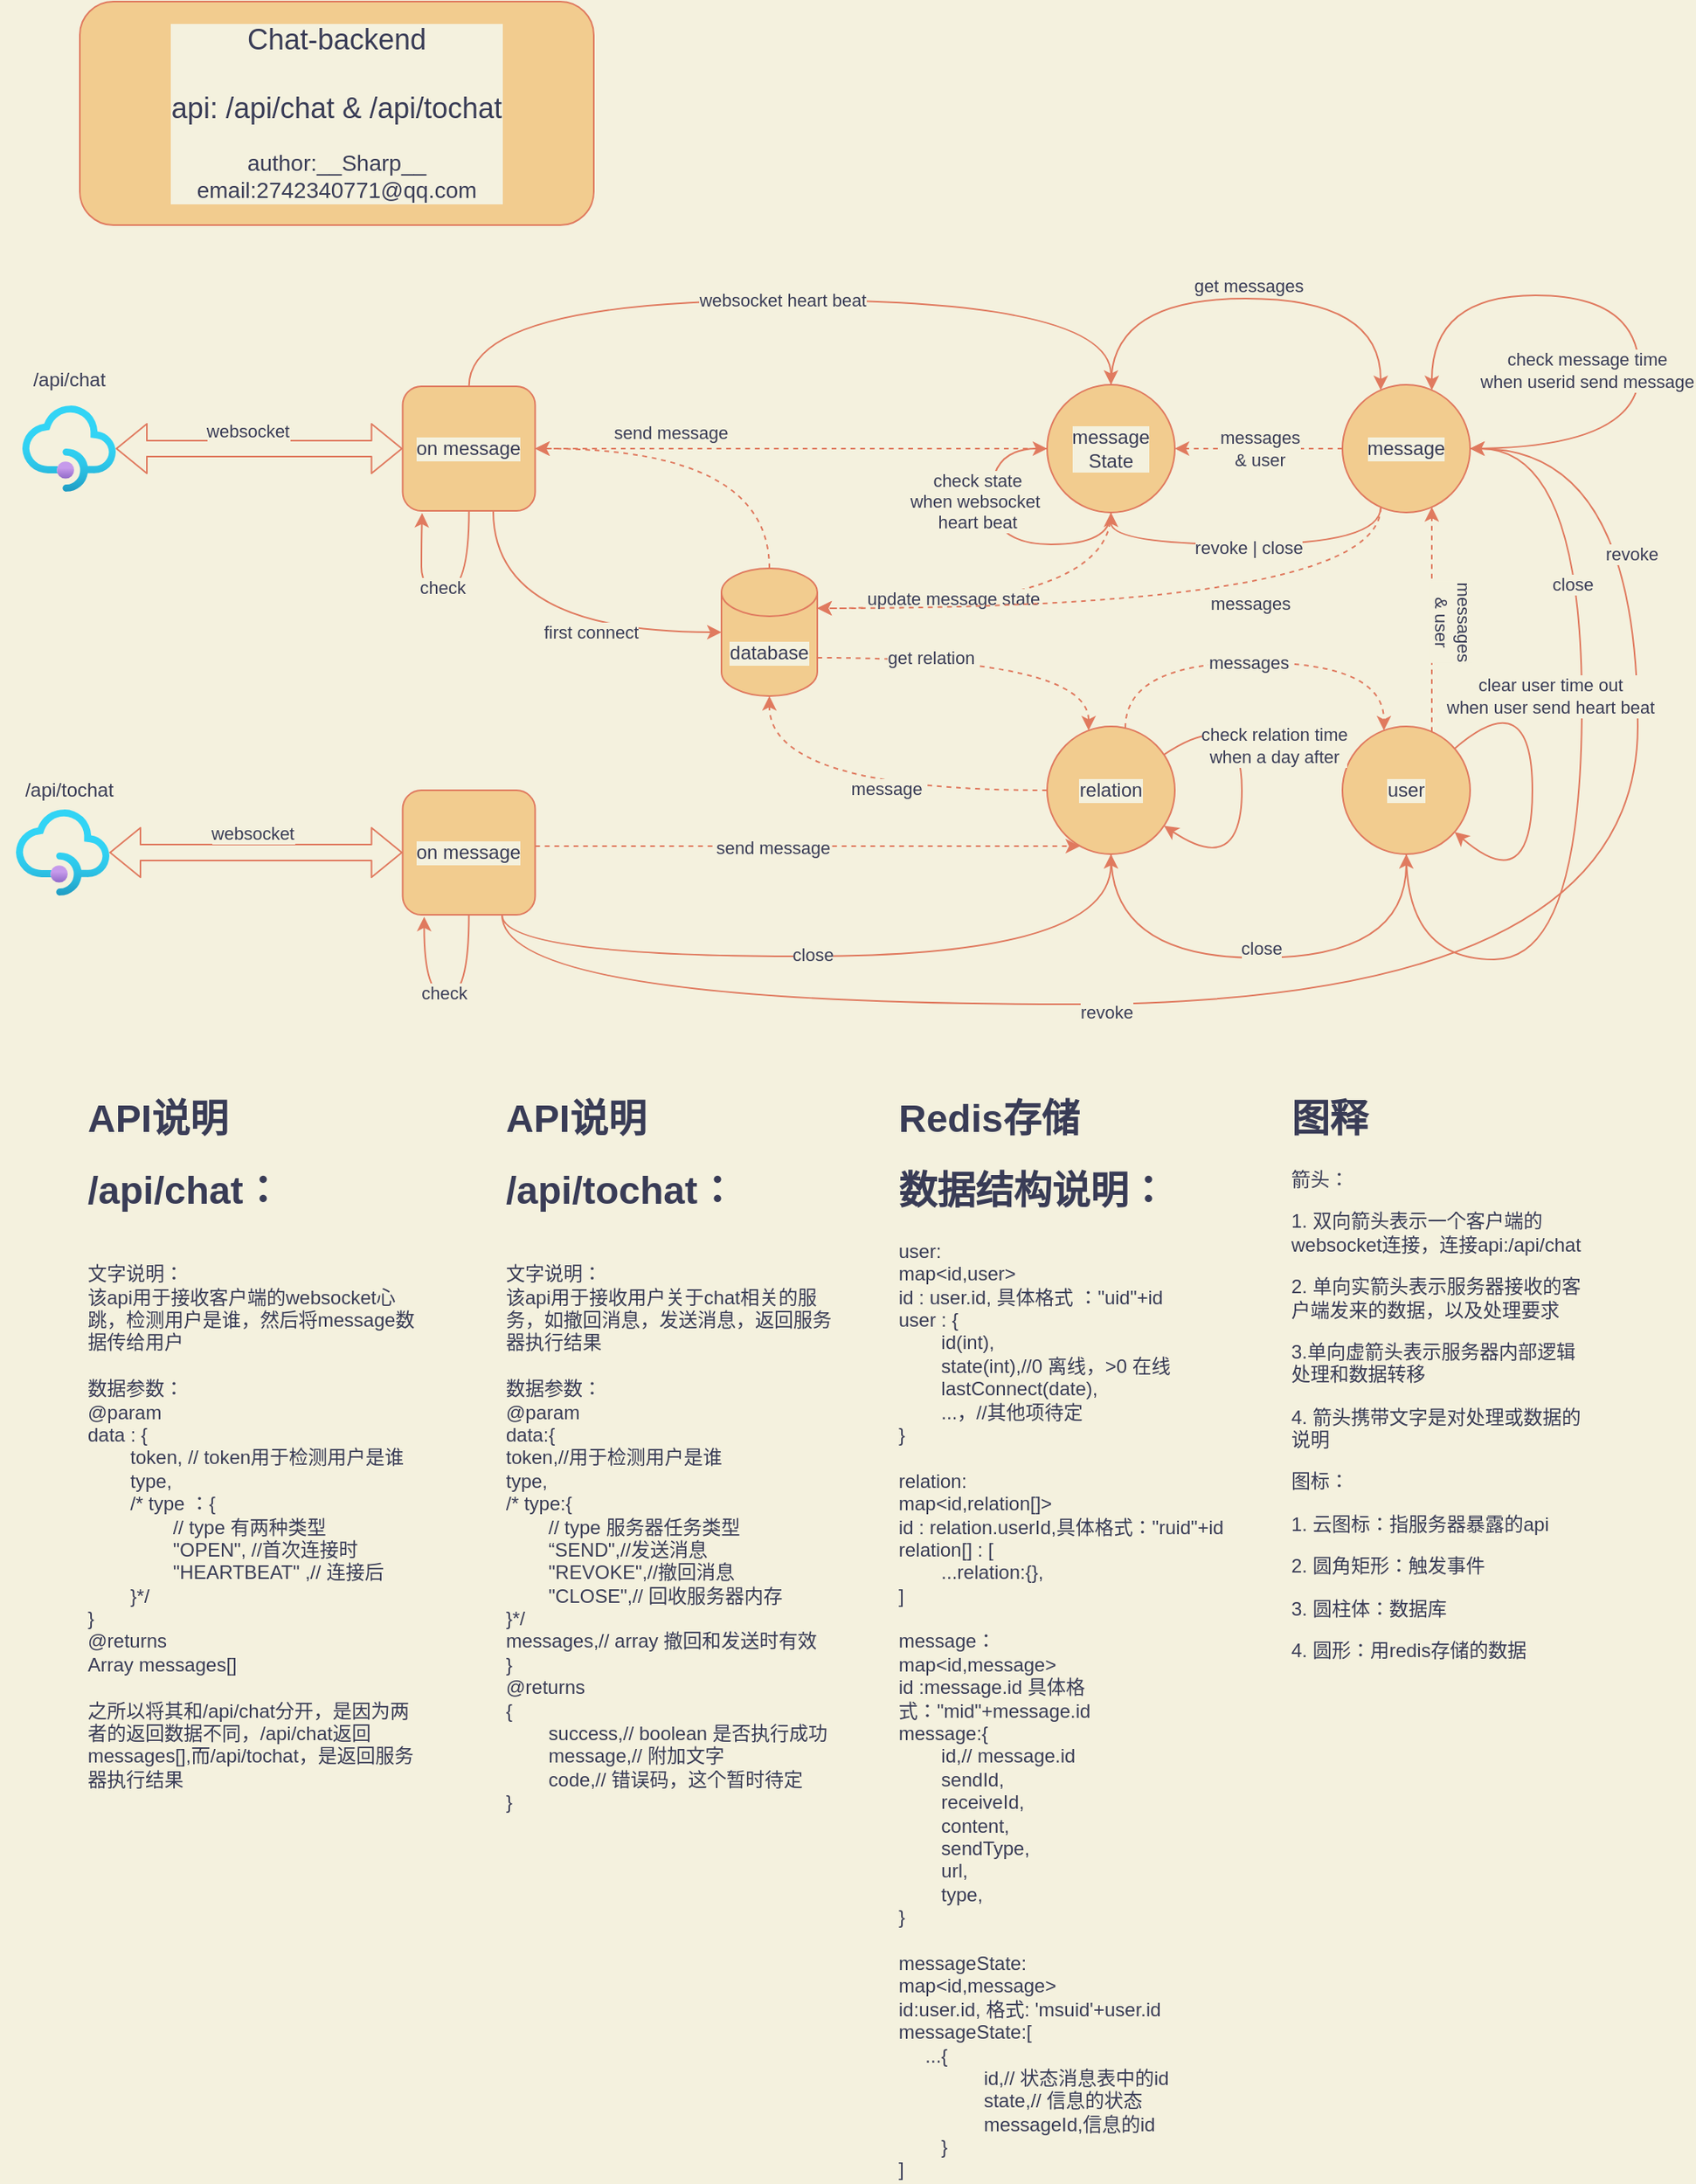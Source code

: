<mxfile>
    <diagram id="qvEY5ux_2ClT5u5ccPfD" name="第 1 页">
        <mxGraphModel dx="2914" dy="722" grid="0" gridSize="10" guides="1" tooltips="1" connect="1" arrows="1" fold="1" page="1" pageScale="1" pageWidth="1500" pageHeight="1500" background="#F4F1DE" math="0" shadow="0">
            <root>
                <mxCell id="0"/>
                <mxCell id="1" parent="0"/>
                <mxCell id="LYCqAFSnhNbKchDuzye8-162" style="edgeStyle=orthogonalEdgeStyle;orthogonalLoop=1;jettySize=auto;html=1;dashed=1;strokeColor=#E07A5F;align=center;fontColor=#393C56;labelBackgroundColor=#F4F1DE;curved=1;" parent="1" source="111" target="10" edge="1">
                    <mxGeometry relative="1" as="geometry">
                        <Array as="points">
                            <mxPoint x="-596" y="437"/>
                        </Array>
                    </mxGeometry>
                </mxCell>
                <mxCell id="LYCqAFSnhNbKchDuzye8-163" value="update message state" style="edgeLabel;html=1;align=center;verticalAlign=middle;resizable=0;points=[];fontColor=#393C56;labelBackgroundColor=#F4F1DE;rounded=1;" parent="LYCqAFSnhNbKchDuzye8-162" vertex="1" connectable="0">
                    <mxGeometry x="0.191" y="-2" relative="1" as="geometry">
                        <mxPoint x="-14" y="-4" as="offset"/>
                    </mxGeometry>
                </mxCell>
                <mxCell id="112" style="edgeStyle=orthogonalEdgeStyle;orthogonalLoop=1;jettySize=auto;html=1;dashed=1;strokeColor=#E07A5F;fontColor=#393C56;labelBackgroundColor=#F4F1DE;curved=1;" parent="1" source="3" target="111" edge="1">
                    <mxGeometry relative="1" as="geometry">
                        <Array as="points">
                            <mxPoint x="-504" y="337"/>
                            <mxPoint x="-504" y="337"/>
                        </Array>
                    </mxGeometry>
                </mxCell>
                <mxCell id="118" value="messages &lt;br&gt;&amp;amp;&amp;nbsp;user" style="edgeLabel;html=1;align=center;verticalAlign=middle;resizable=0;points=[];fontColor=#393C56;labelBackgroundColor=#F4F1DE;rounded=1;" parent="112" vertex="1" connectable="0">
                    <mxGeometry x="0.352" y="1" relative="1" as="geometry">
                        <mxPoint x="19" y="-1" as="offset"/>
                    </mxGeometry>
                </mxCell>
                <mxCell id="121" style="edgeStyle=orthogonalEdgeStyle;orthogonalLoop=1;jettySize=auto;html=1;entryX=0.5;entryY=1;entryDx=0;entryDy=0;strokeColor=#E07A5F;fontColor=#393C56;labelBackgroundColor=#F4F1DE;curved=1;" parent="1" source="3" target="111" edge="1">
                    <mxGeometry relative="1" as="geometry">
                        <Array as="points">
                            <mxPoint x="-427" y="397"/>
                            <mxPoint x="-596" y="397"/>
                        </Array>
                    </mxGeometry>
                </mxCell>
                <mxCell id="122" value="revoke | close" style="edgeLabel;html=1;align=center;verticalAlign=middle;resizable=0;points=[];fontColor=#393C56;labelBackgroundColor=#F4F1DE;rounded=1;" parent="121" vertex="1" connectable="0">
                    <mxGeometry x="0.228" y="4" relative="1" as="geometry">
                        <mxPoint x="24" y="-2" as="offset"/>
                    </mxGeometry>
                </mxCell>
                <mxCell id="126" style="edgeStyle=orthogonalEdgeStyle;orthogonalLoop=1;jettySize=auto;html=1;strokeColor=#E07A5F;dashed=1;fontColor=#393C56;labelBackgroundColor=#F4F1DE;curved=1;" parent="1" source="3" target="10" edge="1">
                    <mxGeometry relative="1" as="geometry">
                        <Array as="points">
                            <mxPoint x="-427" y="437"/>
                        </Array>
                    </mxGeometry>
                </mxCell>
                <mxCell id="127" value="messages" style="edgeLabel;html=1;align=center;verticalAlign=middle;resizable=0;points=[];fontColor=#393C56;labelBackgroundColor=#F4F1DE;rounded=1;" parent="126" vertex="1" connectable="0">
                    <mxGeometry x="-0.122" y="-1" relative="1" as="geometry">
                        <mxPoint x="37" y="-2" as="offset"/>
                    </mxGeometry>
                </mxCell>
                <mxCell id="3" value="message" style="ellipse;whiteSpace=wrap;html=1;aspect=fixed;fillColor=#F2CC8F;strokeColor=#E07A5F;fontColor=#393C56;labelBackgroundColor=#F4F1DE;rounded=1;" parent="1" vertex="1">
                    <mxGeometry x="-451" y="297" width="80" height="80" as="geometry"/>
                </mxCell>
                <mxCell id="LYCqAFSnhNbKchDuzye8-159" style="edgeStyle=orthogonalEdgeStyle;orthogonalLoop=1;jettySize=auto;html=1;dashed=1;strokeColor=#E07A5F;align=center;fontColor=#393C56;labelBackgroundColor=#F4F1DE;curved=1;" parent="1" source="4" target="3" edge="1">
                    <mxGeometry relative="1" as="geometry">
                        <mxPoint x="-559" y="349" as="targetPoint"/>
                        <Array as="points">
                            <mxPoint x="-395" y="457"/>
                            <mxPoint x="-395" y="457"/>
                        </Array>
                    </mxGeometry>
                </mxCell>
                <mxCell id="LYCqAFSnhNbKchDuzye8-161" value="messages &lt;br&gt;&amp;amp; user" style="edgeLabel;html=1;align=center;verticalAlign=middle;resizable=0;points=[];rotation=90;fontColor=#393C56;labelBackgroundColor=#F4F1DE;rounded=1;" parent="LYCqAFSnhNbKchDuzye8-159" vertex="1" connectable="0">
                    <mxGeometry x="-0.197" y="-1" relative="1" as="geometry">
                        <mxPoint x="12" y="-13" as="offset"/>
                    </mxGeometry>
                </mxCell>
                <mxCell id="LYCqAFSnhNbKchDuzye8-192" style="edgeStyle=orthogonalEdgeStyle;orthogonalLoop=1;jettySize=auto;html=1;strokeColor=#E07A5F;align=center;fontColor=#393C56;labelBackgroundColor=#F4F1DE;curved=1;" parent="1" source="4" target="3" edge="1">
                    <mxGeometry relative="1" as="geometry">
                        <mxPoint x="-558" y="328" as="targetPoint"/>
                        <Array as="points">
                            <mxPoint x="-411" y="657"/>
                            <mxPoint x="-301" y="657"/>
                            <mxPoint x="-301" y="337"/>
                        </Array>
                    </mxGeometry>
                </mxCell>
                <mxCell id="LYCqAFSnhNbKchDuzye8-193" value="close" style="edgeLabel;html=1;align=center;verticalAlign=middle;resizable=0;points=[];fontColor=#393C56;labelBackgroundColor=#F4F1DE;rounded=1;" parent="LYCqAFSnhNbKchDuzye8-192" vertex="1" connectable="0">
                    <mxGeometry x="0.681" y="3" relative="1" as="geometry">
                        <mxPoint x="-3" y="64" as="offset"/>
                    </mxGeometry>
                </mxCell>
                <mxCell id="LYCqAFSnhNbKchDuzye8-198" value="close" style="edgeLabel;html=1;align=center;verticalAlign=middle;resizable=0;points=[];fontColor=#393C56;labelBackgroundColor=#F4F1DE;rounded=1;" parent="LYCqAFSnhNbKchDuzye8-192" vertex="1" connectable="0">
                    <mxGeometry x="-0.376" y="1" relative="1" as="geometry">
                        <mxPoint x="4" y="-169" as="offset"/>
                    </mxGeometry>
                </mxCell>
                <mxCell id="4" value="user" style="ellipse;whiteSpace=wrap;html=1;aspect=fixed;fillColor=#F2CC8F;strokeColor=#E07A5F;fontColor=#393C56;labelBackgroundColor=#F4F1DE;rounded=1;" parent="1" vertex="1">
                    <mxGeometry x="-451" y="511" width="80" height="80" as="geometry"/>
                </mxCell>
                <mxCell id="25" style="edgeStyle=orthogonalEdgeStyle;orthogonalLoop=1;jettySize=auto;html=1;shape=flexArrow;startArrow=block;entryX=0;entryY=0.5;entryDx=0;entryDy=0;strokeColor=#E07A5F;align=center;fontColor=#393C56;labelBackgroundColor=#F4F1DE;curved=1;" parent="1" source="7" target="11" edge="1">
                    <mxGeometry relative="1" as="geometry">
                        <Array as="points"/>
                        <mxPoint x="-1051" y="333" as="targetPoint"/>
                    </mxGeometry>
                </mxCell>
                <mxCell id="27" value="websocket" style="edgeLabel;html=1;align=center;verticalAlign=middle;resizable=0;points=[];fontColor=#393C56;labelBackgroundColor=#F4F1DE;rounded=1;" parent="25" vertex="1" connectable="0">
                    <mxGeometry x="-0.191" relative="1" as="geometry">
                        <mxPoint x="10" y="-11" as="offset"/>
                    </mxGeometry>
                </mxCell>
                <mxCell id="7" value="" style="aspect=fixed;html=1;points=[];align=center;image;fontSize=12;image=img/lib/azure2/app_services/API_Management_Services.svg;fillColor=#F2CC8F;strokeColor=#E07A5F;fontColor=#393C56;labelBackgroundColor=#F4F1DE;rounded=1;" parent="1" vertex="1">
                    <mxGeometry x="-1278" y="310" width="58.5" height="54" as="geometry"/>
                </mxCell>
                <mxCell id="8" value="/api/chat" style="text;html=1;strokeColor=none;fillColor=none;align=center;verticalAlign=middle;whiteSpace=wrap;fontColor=#393C56;labelBackgroundColor=#F4F1DE;rounded=1;" parent="1" vertex="1">
                    <mxGeometry x="-1291.25" y="273" width="85" height="42" as="geometry"/>
                </mxCell>
                <mxCell id="LYCqAFSnhNbKchDuzye8-138" style="edgeStyle=orthogonalEdgeStyle;orthogonalLoop=1;jettySize=auto;html=1;dashed=1;strokeColor=#E07A5F;align=center;fontColor=#393C56;labelBackgroundColor=#F4F1DE;curved=1;" parent="1" source="10" target="5" edge="1">
                    <mxGeometry relative="1" as="geometry">
                        <Array as="points">
                            <mxPoint x="-610" y="468"/>
                        </Array>
                    </mxGeometry>
                </mxCell>
                <mxCell id="LYCqAFSnhNbKchDuzye8-148" value="get relation" style="edgeLabel;html=1;align=center;verticalAlign=middle;resizable=0;points=[];fontColor=#393C56;labelBackgroundColor=#F4F1DE;rounded=1;" parent="LYCqAFSnhNbKchDuzye8-138" vertex="1" connectable="0">
                    <mxGeometry x="-0.608" y="-4" relative="1" as="geometry">
                        <mxPoint x="29" y="-4" as="offset"/>
                    </mxGeometry>
                </mxCell>
                <mxCell id="LYCqAFSnhNbKchDuzye8-170" style="edgeStyle=orthogonalEdgeStyle;orthogonalLoop=1;jettySize=auto;html=1;dashed=1;strokeColor=#E07A5F;align=center;fontColor=#393C56;labelBackgroundColor=#F4F1DE;curved=1;" parent="1" source="10" target="11" edge="1">
                    <mxGeometry relative="1" as="geometry">
                        <Array as="points">
                            <mxPoint x="-810" y="337"/>
                        </Array>
                    </mxGeometry>
                </mxCell>
                <mxCell id="LYCqAFSnhNbKchDuzye8-171" value="send message" style="edgeLabel;html=1;align=center;verticalAlign=middle;resizable=0;points=[];fontColor=#393C56;labelBackgroundColor=#F4F1DE;rounded=1;" parent="LYCqAFSnhNbKchDuzye8-170" vertex="1" connectable="0">
                    <mxGeometry x="0.018" y="1" relative="1" as="geometry">
                        <mxPoint x="-24" y="-11" as="offset"/>
                    </mxGeometry>
                </mxCell>
                <mxCell id="10" value="&lt;font&gt;database&lt;/font&gt;" style="shape=cylinder3;whiteSpace=wrap;html=1;boundedLbl=1;backgroundOutline=1;size=15;fillColor=#F2CC8F;strokeColor=#E07A5F;fontColor=#393C56;labelBackgroundColor=#F4F1DE;rounded=1;" parent="1" vertex="1">
                    <mxGeometry x="-840" y="412" width="60" height="80" as="geometry"/>
                </mxCell>
                <mxCell id="61" style="edgeStyle=orthogonalEdgeStyle;orthogonalLoop=1;jettySize=auto;html=1;strokeColor=#E07A5F;align=center;fontColor=#393C56;labelBackgroundColor=#F4F1DE;curved=1;" parent="1" source="11" target="111" edge="1">
                    <mxGeometry relative="1" as="geometry">
                        <mxPoint x="-462" y="467" as="targetPoint"/>
                        <Array as="points">
                            <mxPoint x="-998" y="244"/>
                            <mxPoint x="-596" y="244"/>
                        </Array>
                    </mxGeometry>
                </mxCell>
                <mxCell id="62" value="websocket heart beat" style="edgeLabel;html=1;align=center;verticalAlign=middle;resizable=0;points=[];fontColor=#393C56;labelBackgroundColor=#F4F1DE;rounded=1;" parent="61" vertex="1" connectable="0">
                    <mxGeometry x="-0.674" y="-1" relative="1" as="geometry">
                        <mxPoint x="167" y="-1" as="offset"/>
                    </mxGeometry>
                </mxCell>
                <mxCell id="LYCqAFSnhNbKchDuzye8-135" style="edgeStyle=orthogonalEdgeStyle;orthogonalLoop=1;jettySize=auto;html=1;entryX=0;entryY=0.5;entryDx=0;entryDy=0;entryPerimeter=0;strokeColor=#E07A5F;align=center;fontColor=#393C56;labelBackgroundColor=#F4F1DE;curved=1;" parent="1" source="11" target="10" edge="1">
                    <mxGeometry relative="1" as="geometry">
                        <Array as="points">
                            <mxPoint x="-983" y="452"/>
                        </Array>
                    </mxGeometry>
                </mxCell>
                <mxCell id="LYCqAFSnhNbKchDuzye8-137" value="first connect" style="edgeLabel;html=1;align=center;verticalAlign=middle;resizable=0;points=[];fontColor=#393C56;labelBackgroundColor=#F4F1DE;rounded=1;" parent="LYCqAFSnhNbKchDuzye8-135" vertex="1" connectable="0">
                    <mxGeometry x="-0.774" relative="1" as="geometry">
                        <mxPoint x="61" y="51" as="offset"/>
                    </mxGeometry>
                </mxCell>
                <mxCell id="11" value="&lt;font&gt;on message&lt;/font&gt;" style="whiteSpace=wrap;html=1;fillColor=#F2CC8F;strokeColor=#E07A5F;fontColor=#393C56;labelBackgroundColor=#F4F1DE;rounded=1;" parent="1" vertex="1">
                    <mxGeometry x="-1039.75" y="298" width="83" height="78" as="geometry"/>
                </mxCell>
                <mxCell id="64" value="&lt;font style=&quot;font-size: 18px&quot;&gt;Chat-backend&lt;br&gt;&lt;br&gt;api: /api/chat &amp;amp; /api/tochat&lt;br&gt;&lt;/font&gt;&lt;br&gt;&lt;font style=&quot;font-size: 14px&quot;&gt;author:__Sharp__&lt;br&gt;email:2742340771@qq.com&lt;/font&gt;" style="whiteSpace=wrap;html=1;fillColor=#F2CC8F;strokeColor=#E07A5F;fontColor=#393C56;labelBackgroundColor=#F4F1DE;rounded=1;" parent="1" vertex="1">
                    <mxGeometry x="-1242" y="57" width="322" height="140" as="geometry"/>
                </mxCell>
                <mxCell id="65" value="&lt;h1&gt;&lt;font&gt;图释&lt;/font&gt;&lt;/h1&gt;&lt;div&gt;&lt;font&gt;箭头：&lt;/font&gt;&lt;/div&gt;&lt;p&gt;&lt;font&gt;1. 双向箭头表示一个客户端的websocket连接，连接api:/api/chat&lt;/font&gt;&lt;/p&gt;&lt;p&gt;&lt;font&gt;2. 单向实箭头表示服务器接收的客户端发来的数据，以及处理要求&lt;/font&gt;&lt;/p&gt;&lt;p&gt;&lt;font&gt;3.单向虚箭头表示服务器内部逻辑处理和数据转移&lt;/font&gt;&lt;/p&gt;&lt;p&gt;&lt;font&gt;4. 箭头携带文字是对处理或数据的说明&lt;/font&gt;&lt;/p&gt;&lt;p&gt;&lt;font&gt;图标：&lt;/font&gt;&lt;/p&gt;&lt;p&gt;&lt;font&gt;1. 云图标：指服务器暴露的api&lt;/font&gt;&lt;/p&gt;&lt;p&gt;&lt;font&gt;2. 圆角矩形：触发事件&lt;/font&gt;&lt;/p&gt;&lt;p&gt;&lt;font&gt;3. 圆柱体：数据库&lt;/font&gt;&lt;/p&gt;&lt;p&gt;&lt;font&gt;4. 圆形：用redis存储的数据&lt;/font&gt;&lt;/p&gt;&lt;p&gt;&lt;font&gt;&lt;br&gt;&lt;/font&gt;&lt;/p&gt;" style="text;html=1;strokeColor=none;fillColor=none;spacing=5;spacingTop=-20;whiteSpace=wrap;overflow=hidden;labelBackgroundColor=none;fontColor=#393C56;rounded=1;" parent="1" vertex="1">
                    <mxGeometry x="-488" y="737" width="190" height="410" as="geometry"/>
                </mxCell>
                <mxCell id="67" value="&lt;h1&gt;Redis存储&lt;/h1&gt;&lt;h1&gt;数据结构说明：&lt;/h1&gt;&lt;div&gt;user:&lt;/div&gt;&lt;div&gt;map&amp;lt;id,user&amp;gt;&lt;/div&gt;&lt;div&gt;id : user.id,&lt;span&gt;&#9;&lt;/span&gt;具体格式 ：&quot;uid&quot;+id&lt;/div&gt;&lt;div&gt;user : {&lt;/div&gt;&lt;div&gt;&lt;span style=&quot;white-space: pre&quot;&gt;&#9;&lt;/span&gt;id(int),&lt;/div&gt;&lt;div&gt;&lt;span style=&quot;white-space: pre&quot;&gt;&#9;&lt;/span&gt;state(int),//0 离线，&amp;gt;0 在线&lt;/div&gt;&lt;div&gt;&lt;span style=&quot;white-space: pre&quot;&gt;&#9;&lt;/span&gt;lastConnect(date),&lt;/div&gt;&lt;div&gt;&lt;span style=&quot;white-space: pre&quot;&gt;&#9;&lt;/span&gt;...，//其他项待定&lt;/div&gt;&lt;div&gt;}&lt;br&gt;&lt;/div&gt;&lt;div&gt;&lt;br&gt;&lt;/div&gt;&lt;div&gt;&lt;div&gt;relation:&lt;/div&gt;&lt;div&gt;map&amp;lt;id,relation[]&amp;gt;&lt;/div&gt;&lt;div&gt;id : relation.userId,具体格式：&quot;ruid&quot;+id&lt;/div&gt;&lt;/div&gt;&lt;div&gt;relation[] : [&lt;/div&gt;&lt;div&gt;&lt;span&gt;&#9;&lt;/span&gt;&lt;span style=&quot;white-space: pre&quot;&gt;&#9;&lt;/span&gt;...relation:{},&lt;br&gt;&lt;/div&gt;&lt;div&gt;]&lt;/div&gt;&lt;div&gt;&lt;br&gt;&lt;/div&gt;&lt;div&gt;message：&lt;/div&gt;&lt;div&gt;map&amp;lt;id,message&amp;gt;&lt;/div&gt;&lt;div&gt;id :message.id 具体格式：&quot;mid&quot;+message.id&lt;/div&gt;&lt;div&gt;message:{&lt;/div&gt;&lt;div&gt;&lt;span&gt;&#9;&lt;/span&gt;&lt;span style=&quot;white-space: pre&quot;&gt;&#9;&lt;/span&gt;id,// message.id&lt;br&gt;&lt;/div&gt;&lt;div&gt;&lt;span&gt;&#9;&lt;/span&gt;&lt;span style=&quot;white-space: pre&quot;&gt;&#9;&lt;/span&gt;sendId,&lt;br&gt;&lt;/div&gt;&lt;div&gt;&lt;span&gt;&#9;&lt;/span&gt;&lt;span style=&quot;white-space: pre&quot;&gt;&#9;&lt;/span&gt;receiveId,&lt;br&gt;&lt;/div&gt;&lt;div&gt;&lt;span&gt;&#9;&lt;/span&gt;&lt;span style=&quot;white-space: pre&quot;&gt;&#9;&lt;/span&gt;content,&lt;br&gt;&lt;/div&gt;&lt;div&gt;&lt;span&gt;&#9;&lt;/span&gt;&lt;span style=&quot;white-space: pre&quot;&gt;&#9;&lt;/span&gt;sendType,&lt;br&gt;&lt;/div&gt;&lt;div&gt;&lt;span&gt;&#9;&lt;/span&gt;&lt;span style=&quot;white-space: pre&quot;&gt;&#9;&lt;/span&gt;url,&lt;br&gt;&lt;/div&gt;&lt;div&gt;&lt;span&gt;&#9;&lt;/span&gt;&lt;span style=&quot;white-space: pre&quot;&gt;&#9;&lt;/span&gt;type,&lt;/div&gt;&lt;div&gt;}&lt;/div&gt;&lt;div&gt;&lt;br&gt;&lt;/div&gt;&lt;div&gt;messageState:&lt;/div&gt;&lt;div&gt;map&amp;lt;id,message&amp;gt;&lt;/div&gt;&lt;div&gt;id:user.id, 格式: 'msuid'+user.id&lt;/div&gt;&lt;div&gt;messageState:[&lt;/div&gt;&lt;div&gt;&lt;span&gt;&amp;nbsp; &amp;nbsp; &amp;nbsp;...{&lt;/span&gt;&lt;/div&gt;&lt;div&gt;&lt;span&gt;&lt;span style=&quot;white-space: pre&quot;&gt;&#9;&lt;/span&gt;&lt;span style=&quot;white-space: pre&quot;&gt;&#9;&lt;/span&gt;id,// 状态消息表中的id&lt;br&gt;&lt;/span&gt;&lt;/div&gt;&lt;div&gt;&lt;span&gt;&lt;span style=&quot;white-space: pre&quot;&gt;&#9;&lt;/span&gt;&lt;span style=&quot;white-space: pre&quot;&gt;&#9;&lt;/span&gt;state,// 信息的状态&lt;/span&gt;&lt;/div&gt;&lt;div&gt;&lt;span style=&quot;white-space: pre&quot;&gt;&lt;span style=&quot;white-space: pre&quot;&gt;&#9;&lt;/span&gt;&#9;&lt;/span&gt;messageId,信息的id&lt;/div&gt;&lt;div&gt;&lt;span style=&quot;white-space: pre&quot;&gt;&#9;&lt;/span&gt;}&lt;/div&gt;&lt;div&gt;]&lt;/div&gt;&lt;div&gt;&lt;br&gt;&lt;/div&gt;" style="text;html=1;strokeColor=none;fillColor=none;spacing=5;spacingTop=-20;whiteSpace=wrap;overflow=hidden;labelBackgroundColor=none;fontColor=#393C56;rounded=1;" parent="1" vertex="1">
                    <mxGeometry x="-734" y="737" width="224" height="686" as="geometry"/>
                </mxCell>
                <mxCell id="109" style="edgeStyle=orthogonalEdgeStyle;orthogonalLoop=1;jettySize=auto;html=1;exitX=0.25;exitY=0;exitDx=0;exitDy=0;entryX=1;entryY=0;entryDx=0;entryDy=0;strokeColor=#E07A5F;fontColor=#393C56;labelBackgroundColor=#F4F1DE;curved=1;" parent="1" edge="1">
                    <mxGeometry relative="1" as="geometry">
                        <mxPoint x="-563.423" y="763.423" as="targetPoint"/>
                        <Array as="points">
                            <mxPoint x="-996" y="544"/>
                            <mxPoint x="-564" y="544"/>
                        </Array>
                    </mxGeometry>
                </mxCell>
                <mxCell id="110" value="2.1&amp;nbsp; websocket heart beat" style="edgeLabel;html=1;align=center;verticalAlign=middle;resizable=0;points=[];labelBackgroundColor=none;fontColor=#393C56;rounded=1;" parent="109" vertex="1" connectable="0">
                    <mxGeometry x="-0.674" y="-1" relative="1" as="geometry">
                        <mxPoint x="187" y="-13" as="offset"/>
                    </mxGeometry>
                </mxCell>
                <mxCell id="LYCqAFSnhNbKchDuzye8-124" value="" style="aspect=fixed;html=1;points=[];align=center;image;fontSize=12;image=img/lib/azure2/app_services/API_Management_Services.svg;fillColor=#F2CC8F;strokeColor=#E07A5F;fontColor=#393C56;labelBackgroundColor=#F4F1DE;rounded=1;" parent="1" vertex="1">
                    <mxGeometry x="-1282" y="563" width="58.5" height="54" as="geometry"/>
                </mxCell>
                <mxCell id="LYCqAFSnhNbKchDuzye8-125" value="/api/tochat" style="text;html=1;strokeColor=none;fillColor=none;align=center;verticalAlign=middle;whiteSpace=wrap;fontColor=#393C56;labelBackgroundColor=#F4F1DE;rounded=1;" parent="1" vertex="1">
                    <mxGeometry x="-1291.25" y="530" width="85" height="42" as="geometry"/>
                </mxCell>
                <mxCell id="LYCqAFSnhNbKchDuzye8-126" style="edgeStyle=orthogonalEdgeStyle;orthogonalLoop=1;jettySize=auto;html=1;shape=flexArrow;startArrow=block;entryX=0;entryY=0.5;entryDx=0;entryDy=0;strokeColor=#E07A5F;align=center;fontColor=#393C56;labelBackgroundColor=#F4F1DE;curved=1;" parent="1" source="LYCqAFSnhNbKchDuzye8-124" target="LYCqAFSnhNbKchDuzye8-140" edge="1">
                    <mxGeometry relative="1" as="geometry">
                        <Array as="points"/>
                        <mxPoint x="-1219.5" y="590" as="sourcePoint"/>
                        <mxPoint x="-1039.75" y="590" as="targetPoint"/>
                    </mxGeometry>
                </mxCell>
                <mxCell id="LYCqAFSnhNbKchDuzye8-127" value="websocket" style="edgeLabel;html=1;align=center;verticalAlign=middle;resizable=0;points=[];fontColor=#393C56;labelBackgroundColor=#F4F1DE;rounded=1;" parent="LYCqAFSnhNbKchDuzye8-126" vertex="1" connectable="0">
                    <mxGeometry x="-0.191" relative="1" as="geometry">
                        <mxPoint x="15" y="-12" as="offset"/>
                    </mxGeometry>
                </mxCell>
                <mxCell id="LYCqAFSnhNbKchDuzye8-156" style="edgeStyle=orthogonalEdgeStyle;orthogonalLoop=1;jettySize=auto;html=1;entryX=0.5;entryY=1;entryDx=0;entryDy=0;entryPerimeter=0;dashed=1;strokeColor=#E07A5F;align=center;fontColor=#393C56;labelBackgroundColor=#F4F1DE;curved=1;" parent="1" source="5" target="10" edge="1">
                    <mxGeometry relative="1" as="geometry"/>
                </mxCell>
                <mxCell id="LYCqAFSnhNbKchDuzye8-157" value="message" style="edgeLabel;html=1;align=center;verticalAlign=middle;resizable=0;points=[];fontColor=#393C56;labelBackgroundColor=#F4F1DE;rounded=1;" parent="LYCqAFSnhNbKchDuzye8-156" vertex="1" connectable="0">
                    <mxGeometry x="-0.657" y="3" relative="1" as="geometry">
                        <mxPoint x="-61" y="-4" as="offset"/>
                    </mxGeometry>
                </mxCell>
                <mxCell id="LYCqAFSnhNbKchDuzye8-158" style="edgeStyle=orthogonalEdgeStyle;orthogonalLoop=1;jettySize=auto;html=1;dashed=1;strokeColor=#E07A5F;align=center;fontColor=#393C56;labelBackgroundColor=#F4F1DE;curved=1;" parent="1" source="5" target="4" edge="1">
                    <mxGeometry relative="1" as="geometry">
                        <mxPoint x="-424" y="477" as="targetPoint"/>
                        <Array as="points">
                            <mxPoint x="-587" y="471"/>
                            <mxPoint x="-425" y="471"/>
                        </Array>
                    </mxGeometry>
                </mxCell>
                <mxCell id="LYCqAFSnhNbKchDuzye8-160" value="messages" style="edgeLabel;html=1;align=center;verticalAlign=middle;resizable=0;points=[];fontColor=#393C56;labelBackgroundColor=#F4F1DE;rounded=1;" parent="LYCqAFSnhNbKchDuzye8-158" vertex="1" connectable="0">
                    <mxGeometry x="-0.277" y="-2" relative="1" as="geometry">
                        <mxPoint x="29" y="-2" as="offset"/>
                    </mxGeometry>
                </mxCell>
                <mxCell id="LYCqAFSnhNbKchDuzye8-189" style="edgeStyle=orthogonalEdgeStyle;orthogonalLoop=1;jettySize=auto;html=1;strokeColor=#E07A5F;align=center;fontColor=#393C56;labelBackgroundColor=#F4F1DE;curved=1;" parent="1" source="5" target="4" edge="1">
                    <mxGeometry relative="1" as="geometry">
                        <mxPoint x="-404" y="581" as="targetPoint"/>
                        <Array as="points">
                            <mxPoint x="-596" y="656"/>
                            <mxPoint x="-411" y="656"/>
                        </Array>
                    </mxGeometry>
                </mxCell>
                <mxCell id="LYCqAFSnhNbKchDuzye8-191" value="close" style="edgeLabel;html=1;align=center;verticalAlign=middle;resizable=0;points=[];fontColor=#393C56;labelBackgroundColor=#F4F1DE;rounded=1;" parent="LYCqAFSnhNbKchDuzye8-189" vertex="1" connectable="0">
                    <mxGeometry x="-0.384" y="2" relative="1" as="geometry">
                        <mxPoint x="62" y="-4" as="offset"/>
                    </mxGeometry>
                </mxCell>
                <mxCell id="5" value="relation" style="ellipse;whiteSpace=wrap;html=1;aspect=fixed;fillColor=#F2CC8F;strokeColor=#E07A5F;fontColor=#393C56;labelBackgroundColor=#F4F1DE;rounded=1;" parent="1" vertex="1">
                    <mxGeometry x="-636" y="511" width="80" height="80" as="geometry"/>
                </mxCell>
                <mxCell id="LYCqAFSnhNbKchDuzye8-146" style="edgeStyle=orthogonalEdgeStyle;orthogonalLoop=1;jettySize=auto;html=1;dashed=1;strokeColor=#E07A5F;align=center;fontColor=#393C56;labelBackgroundColor=#F4F1DE;curved=1;" parent="1" source="LYCqAFSnhNbKchDuzye8-140" target="5" edge="1">
                    <mxGeometry relative="1" as="geometry">
                        <Array as="points">
                            <mxPoint x="-779" y="586"/>
                            <mxPoint x="-779" y="586"/>
                        </Array>
                    </mxGeometry>
                </mxCell>
                <mxCell id="LYCqAFSnhNbKchDuzye8-147" value="send message" style="edgeLabel;html=1;align=center;verticalAlign=middle;resizable=0;points=[];fontColor=#393C56;labelBackgroundColor=#F4F1DE;rounded=1;" parent="LYCqAFSnhNbKchDuzye8-146" vertex="1" connectable="0">
                    <mxGeometry x="-0.758" y="-1" relative="1" as="geometry">
                        <mxPoint x="107" as="offset"/>
                    </mxGeometry>
                </mxCell>
                <mxCell id="LYCqAFSnhNbKchDuzye8-149" style="edgeStyle=orthogonalEdgeStyle;orthogonalLoop=1;jettySize=auto;html=1;exitX=0.5;exitY=1;exitDx=0;exitDy=0;strokeColor=#E07A5F;align=center;fontColor=#393C56;labelBackgroundColor=#F4F1DE;curved=1;" parent="1" source="LYCqAFSnhNbKchDuzye8-140" edge="1">
                    <mxGeometry relative="1" as="geometry">
                        <mxPoint x="-1026.276" y="630.241" as="targetPoint"/>
                        <Array as="points">
                            <mxPoint x="-998" y="680"/>
                            <mxPoint x="-1026" y="680"/>
                        </Array>
                    </mxGeometry>
                </mxCell>
                <mxCell id="LYCqAFSnhNbKchDuzye8-150" value="check" style="edgeLabel;html=1;align=center;verticalAlign=middle;resizable=0;points=[];fontColor=#393C56;labelBackgroundColor=#F4F1DE;rounded=1;" parent="LYCqAFSnhNbKchDuzye8-149" vertex="1" connectable="0">
                    <mxGeometry x="0.355" y="1" relative="1" as="geometry">
                        <mxPoint x="13" y="6" as="offset"/>
                    </mxGeometry>
                </mxCell>
                <mxCell id="LYCqAFSnhNbKchDuzye8-188" style="edgeStyle=orthogonalEdgeStyle;orthogonalLoop=1;jettySize=auto;html=1;exitX=0.75;exitY=1;exitDx=0;exitDy=0;strokeColor=#E07A5F;align=center;fontColor=#393C56;labelBackgroundColor=#F4F1DE;curved=1;" parent="1" source="LYCqAFSnhNbKchDuzye8-140" target="5" edge="1">
                    <mxGeometry relative="1" as="geometry">
                        <mxPoint x="-605" y="591" as="targetPoint"/>
                        <Array as="points">
                            <mxPoint x="-977" y="655"/>
                            <mxPoint x="-596" y="655"/>
                        </Array>
                    </mxGeometry>
                </mxCell>
                <mxCell id="LYCqAFSnhNbKchDuzye8-190" value="close" style="edgeLabel;html=1;align=center;verticalAlign=middle;resizable=0;points=[];fontColor=#393C56;labelBackgroundColor=#F4F1DE;rounded=1;" parent="LYCqAFSnhNbKchDuzye8-188" vertex="1" connectable="0">
                    <mxGeometry x="-0.11" y="-3" relative="1" as="geometry">
                        <mxPoint x="10" y="-4" as="offset"/>
                    </mxGeometry>
                </mxCell>
                <mxCell id="LYCqAFSnhNbKchDuzye8-194" style="edgeStyle=orthogonalEdgeStyle;orthogonalLoop=1;jettySize=auto;html=1;exitX=0.75;exitY=1;exitDx=0;exitDy=0;strokeColor=#E07A5F;align=center;fontColor=#393C56;labelBackgroundColor=#F4F1DE;curved=1;" parent="1" source="LYCqAFSnhNbKchDuzye8-140" target="3" edge="1">
                    <mxGeometry relative="1" as="geometry">
                        <Array as="points">
                            <mxPoint x="-977" y="685"/>
                            <mxPoint x="-266" y="685"/>
                            <mxPoint x="-266" y="337"/>
                        </Array>
                    </mxGeometry>
                </mxCell>
                <mxCell id="LYCqAFSnhNbKchDuzye8-195" value="revoke" style="edgeLabel;html=1;align=center;verticalAlign=middle;resizable=0;points=[];fontColor=#393C56;labelBackgroundColor=#F4F1DE;rounded=1;" parent="LYCqAFSnhNbKchDuzye8-194" vertex="1" connectable="0">
                    <mxGeometry x="-0.544" y="-1" relative="1" as="geometry">
                        <mxPoint x="156" y="4" as="offset"/>
                    </mxGeometry>
                </mxCell>
                <mxCell id="LYCqAFSnhNbKchDuzye8-197" value="revoke" style="edgeLabel;html=1;align=center;verticalAlign=middle;resizable=0;points=[];fontColor=#393C56;labelBackgroundColor=#F4F1DE;rounded=1;" parent="LYCqAFSnhNbKchDuzye8-194" vertex="1" connectable="0">
                    <mxGeometry x="0.784" y="-1" relative="1" as="geometry">
                        <mxPoint x="-5" y="39" as="offset"/>
                    </mxGeometry>
                </mxCell>
                <mxCell id="LYCqAFSnhNbKchDuzye8-140" value="&lt;font&gt;on message&lt;/font&gt;" style="whiteSpace=wrap;html=1;fillColor=#F2CC8F;strokeColor=#E07A5F;fontColor=#393C56;labelBackgroundColor=#F4F1DE;rounded=1;" parent="1" vertex="1">
                    <mxGeometry x="-1039.75" y="551" width="83" height="78" as="geometry"/>
                </mxCell>
                <mxCell id="LYCqAFSnhNbKchDuzye8-151" style="edgeStyle=orthogonalEdgeStyle;orthogonalLoop=1;jettySize=auto;html=1;entryX=0.147;entryY=1.017;entryDx=0;entryDy=0;entryPerimeter=0;strokeColor=#E07A5F;align=center;fontColor=#393C56;labelBackgroundColor=#F4F1DE;curved=1;" parent="1" source="11" target="11" edge="1">
                    <mxGeometry relative="1" as="geometry">
                        <Array as="points">
                            <mxPoint x="-998" y="426"/>
                            <mxPoint x="-1028" y="426"/>
                            <mxPoint x="-1028" y="396"/>
                        </Array>
                    </mxGeometry>
                </mxCell>
                <mxCell id="LYCqAFSnhNbKchDuzye8-152" value="check" style="edgeLabel;html=1;align=center;verticalAlign=middle;resizable=0;points=[];fontColor=#393C56;labelBackgroundColor=#F4F1DE;rounded=1;" parent="LYCqAFSnhNbKchDuzye8-151" vertex="1" connectable="0">
                    <mxGeometry x="0.651" y="1" relative="1" as="geometry">
                        <mxPoint x="14" y="24" as="offset"/>
                    </mxGeometry>
                </mxCell>
                <mxCell id="LYCqAFSnhNbKchDuzye8-178" style="edgeStyle=orthogonalEdgeStyle;orthogonalLoop=1;jettySize=auto;html=1;strokeColor=#E07A5F;align=center;fontColor=#393C56;labelBackgroundColor=#F4F1DE;curved=1;" parent="1" source="3" target="3" edge="1">
                    <mxGeometry relative="1" as="geometry">
                        <Array as="points">
                            <mxPoint x="-265" y="337"/>
                            <mxPoint x="-265" y="241"/>
                            <mxPoint x="-395" y="241"/>
                        </Array>
                    </mxGeometry>
                </mxCell>
                <mxCell id="LYCqAFSnhNbKchDuzye8-179" value="check message time&lt;br&gt;when userid send message" style="edgeLabel;html=1;align=center;verticalAlign=middle;resizable=0;points=[];fontColor=#393C56;labelBackgroundColor=#F4F1DE;rounded=1;" parent="LYCqAFSnhNbKchDuzye8-178" vertex="1" connectable="0">
                    <mxGeometry x="-0.17" relative="1" as="geometry">
                        <mxPoint x="-33" y="7" as="offset"/>
                    </mxGeometry>
                </mxCell>
                <mxCell id="LYCqAFSnhNbKchDuzye8-181" style="edgeStyle=orthogonalEdgeStyle;orthogonalLoop=1;jettySize=auto;html=1;strokeColor=#E07A5F;align=center;fontColor=#393C56;labelBackgroundColor=#F4F1DE;curved=1;" parent="1" source="5" target="5" edge="1">
                    <mxGeometry relative="1" as="geometry">
                        <Array as="points">
                            <mxPoint x="-514" y="606"/>
                        </Array>
                    </mxGeometry>
                </mxCell>
                <mxCell id="LYCqAFSnhNbKchDuzye8-182" value="check relation time&lt;br&gt;when a day after" style="edgeLabel;html=1;align=center;verticalAlign=middle;resizable=0;points=[];fontColor=#393C56;labelBackgroundColor=#F4F1DE;rounded=1;" parent="LYCqAFSnhNbKchDuzye8-181" vertex="1" connectable="0">
                    <mxGeometry x="-0.264" y="1" relative="1" as="geometry">
                        <mxPoint x="19" y="2" as="offset"/>
                    </mxGeometry>
                </mxCell>
                <mxCell id="LYCqAFSnhNbKchDuzye8-199" style="edgeStyle=orthogonalEdgeStyle;orthogonalLoop=1;jettySize=auto;html=1;strokeColor=#E07A5F;align=center;fontColor=#393C56;labelBackgroundColor=#F4F1DE;curved=1;" parent="1" source="4" target="4" edge="1">
                    <mxGeometry relative="1" as="geometry">
                        <Array as="points">
                            <mxPoint x="-332" y="619"/>
                        </Array>
                    </mxGeometry>
                </mxCell>
                <mxCell id="LYCqAFSnhNbKchDuzye8-200" value="clear user time out&lt;br&gt;when user send heart beat" style="edgeLabel;html=1;align=center;verticalAlign=middle;resizable=0;points=[];fontColor=#393C56;labelBackgroundColor=#F4F1DE;rounded=1;" parent="LYCqAFSnhNbKchDuzye8-199" vertex="1" connectable="0">
                    <mxGeometry x="-0.265" y="-1" relative="1" as="geometry">
                        <mxPoint x="12" y="-24" as="offset"/>
                    </mxGeometry>
                </mxCell>
                <mxCell id="sEZCvPqlqGk9M8UKPDAH-110" value="&lt;h1&gt;API说明&lt;/h1&gt;&lt;h1&gt;/api/tochat：&lt;/h1&gt;&lt;div&gt;&lt;br&gt;&lt;/div&gt;&lt;div&gt;文字说明：&lt;/div&gt;&lt;div&gt;该api用于接收用户关于chat相关的服务，如撤回消息，发送消息，返回服务器执行结果&lt;/div&gt;&lt;div&gt;&lt;br&gt;&lt;/div&gt;&lt;div&gt;数据参数：&lt;/div&gt;&lt;div&gt;@param&lt;/div&gt;&lt;div&gt;data:{&lt;/div&gt;&lt;div&gt;token,//用于检测用户是谁&lt;/div&gt;&lt;div&gt;type,&lt;/div&gt;&lt;div&gt;/* type:{&lt;/div&gt;&lt;div&gt;&lt;span style=&quot;white-space: pre&quot;&gt;&#9;&lt;/span&gt;// type 服务器任务类型&lt;br&gt;&lt;/div&gt;&lt;div&gt;&lt;span style=&quot;white-space: pre&quot;&gt;&#9;&lt;/span&gt;“SEND&quot;,//发送消息&lt;br&gt;&lt;/div&gt;&lt;div&gt;&lt;span style=&quot;white-space: pre&quot;&gt;&#9;&lt;/span&gt;&quot;REVOKE&quot;,//撤回消息&lt;br&gt;&lt;/div&gt;&lt;div&gt;&lt;span style=&quot;white-space: pre&quot;&gt;&#9;&lt;/span&gt;&quot;CLOSE&quot;,// 回收服务器内存&lt;br&gt;&lt;/div&gt;&lt;div&gt;}*/&lt;/div&gt;&lt;div&gt;messages,// array 撤回和发送时有效&lt;/div&gt;&lt;div&gt;}&lt;/div&gt;&lt;div&gt;@returns&lt;/div&gt;&lt;div&gt;{&lt;/div&gt;&lt;div&gt;&lt;span style=&quot;white-space: pre&quot;&gt;&#9;&lt;/span&gt;success,// boolean 是否执行成功&lt;br&gt;&lt;/div&gt;&lt;div&gt;&lt;span style=&quot;white-space: pre&quot;&gt;&#9;&lt;/span&gt;message,// 附加文字&lt;br&gt;&lt;/div&gt;&lt;div&gt;&lt;span style=&quot;white-space: pre&quot;&gt;&#9;&lt;/span&gt;code,// 错误码，这个暂时待定&lt;br&gt;&lt;/div&gt;&lt;div&gt;}&lt;/div&gt;&lt;div&gt;&lt;br&gt;&lt;/div&gt;&lt;div&gt;&lt;br&gt;&lt;/div&gt;" style="text;html=1;strokeColor=none;fillColor=none;spacing=5;spacingTop=-20;whiteSpace=wrap;overflow=hidden;labelBackgroundColor=none;fontColor=#393C56;rounded=1;" parent="1" vertex="1">
                    <mxGeometry x="-979.75" y="737" width="215" height="522" as="geometry"/>
                </mxCell>
                <mxCell id="sEZCvPqlqGk9M8UKPDAH-111" value="&lt;h1&gt;API说明&lt;/h1&gt;&lt;h1&gt;/api/chat：&lt;/h1&gt;&lt;div&gt;&lt;br&gt;&lt;/div&gt;&lt;div&gt;文字说明：&lt;/div&gt;&lt;div&gt;该api用于接收客户端的websocket心跳，检测用户是谁，然后将message数据传给用户&lt;/div&gt;&lt;div&gt;&lt;br&gt;&lt;/div&gt;&lt;div&gt;数据参数：&lt;/div&gt;&lt;div&gt;@param&lt;/div&gt;&lt;div&gt;data : {&lt;/div&gt;&lt;div&gt;&lt;span style=&quot;white-space: pre&quot;&gt;&#9;&lt;/span&gt;token, // token用于检测用户是谁&lt;/div&gt;&lt;div&gt;&lt;span style=&quot;white-space: pre&quot;&gt;&#9;&lt;/span&gt;type,&lt;/div&gt;&lt;div&gt;&lt;span style=&quot;white-space: pre&quot;&gt;&#9;&lt;/span&gt;/* type ：{&lt;/div&gt;&lt;div&gt;&lt;span&gt;&#9;&lt;/span&gt;&lt;span style=&quot;white-space: pre&quot;&gt;&#9;&lt;span style=&quot;white-space: pre&quot;&gt;&#9;&lt;/span&gt;&lt;/span&gt;// type 有两种类型&lt;br&gt;&lt;/div&gt;&lt;div&gt;&lt;span&gt;&#9;&lt;/span&gt;&lt;span style=&quot;white-space: pre&quot;&gt;&lt;span style=&quot;white-space: pre&quot;&gt;&#9;&lt;/span&gt;&#9;&lt;/span&gt;&quot;OPEN&quot;, //首次连接时&lt;/div&gt;&lt;div&gt;&lt;span&gt;&#9;&lt;/span&gt;&lt;span style=&quot;white-space: pre&quot;&gt;&#9;&lt;span style=&quot;white-space: pre&quot;&gt;&#9;&lt;/span&gt;&lt;/span&gt;&quot;HEARTBEAT&quot; ,// 连接后&lt;br&gt;&lt;/div&gt;&lt;div&gt;&lt;span style=&quot;white-space: pre&quot;&gt;&#9;&lt;/span&gt;}*/&lt;/div&gt;&lt;div&gt;}&lt;/div&gt;&lt;div&gt;@returns&amp;nbsp;&lt;/div&gt;&lt;div&gt;Array&amp;nbsp;&lt;span&gt;messages[]&amp;nbsp; &amp;nbsp;&lt;/span&gt;&lt;/div&gt;&lt;div&gt;&lt;br&gt;&lt;/div&gt;&lt;div&gt;之所以将其和/api/chat分开，是因为两者的返回数据不同，/api/chat返回messages[],而/api/tochat，是返回服务器执行结果&lt;br&gt;&lt;/div&gt;" style="text;html=1;strokeColor=none;fillColor=none;spacing=5;spacingTop=-20;whiteSpace=wrap;overflow=hidden;labelBackgroundColor=none;fontColor=#393C56;rounded=1;" parent="1" vertex="1">
                    <mxGeometry x="-1242" y="737" width="215" height="485" as="geometry"/>
                </mxCell>
                <mxCell id="113" style="edgeStyle=orthogonalEdgeStyle;orthogonalLoop=1;jettySize=auto;html=1;strokeColor=#E07A5F;fontColor=#393C56;labelBackgroundColor=#F4F1DE;curved=1;" parent="1" source="111" target="3" edge="1">
                    <mxGeometry relative="1" as="geometry">
                        <Array as="points">
                            <mxPoint x="-596" y="243"/>
                            <mxPoint x="-427" y="243"/>
                        </Array>
                    </mxGeometry>
                </mxCell>
                <mxCell id="117" value="get messages" style="edgeLabel;html=1;align=center;verticalAlign=middle;resizable=0;points=[];fontColor=#393C56;labelBackgroundColor=#F4F1DE;rounded=1;" parent="113" vertex="1" connectable="0">
                    <mxGeometry x="-0.136" y="1" relative="1" as="geometry">
                        <mxPoint x="19" y="-7" as="offset"/>
                    </mxGeometry>
                </mxCell>
                <mxCell id="114" style="edgeStyle=orthogonalEdgeStyle;orthogonalLoop=1;jettySize=auto;html=1;dashed=1;strokeColor=#E07A5F;fontColor=#393C56;labelBackgroundColor=#F4F1DE;curved=1;" parent="1" source="111" target="11" edge="1">
                    <mxGeometry relative="1" as="geometry">
                        <mxPoint x="-955" y="337" as="targetPoint"/>
                        <Array as="points">
                            <mxPoint x="-877" y="337"/>
                            <mxPoint x="-877" y="337"/>
                        </Array>
                    </mxGeometry>
                </mxCell>
                <mxCell id="111" value="message&lt;br&gt;State" style="ellipse;whiteSpace=wrap;html=1;aspect=fixed;fillColor=#F2CC8F;strokeColor=#E07A5F;fontColor=#393C56;labelBackgroundColor=#F4F1DE;rounded=1;" parent="1" vertex="1">
                    <mxGeometry x="-636" y="297" width="80" height="80" as="geometry"/>
                </mxCell>
                <mxCell id="119" style="edgeStyle=orthogonalEdgeStyle;orthogonalLoop=1;jettySize=auto;html=1;exitX=0.5;exitY=1;exitDx=0;exitDy=0;dashed=1;fontColor=#393C56;labelBackgroundColor=#F4F1DE;strokeColor=#E07A5F;curved=1;" parent="1" source="5" target="5" edge="1">
                    <mxGeometry relative="1" as="geometry"/>
                </mxCell>
                <mxCell id="123" style="edgeStyle=orthogonalEdgeStyle;orthogonalLoop=1;jettySize=auto;html=1;entryX=0;entryY=0.5;entryDx=0;entryDy=0;strokeColor=#E07A5F;fontColor=#393C56;labelBackgroundColor=#F4F1DE;curved=1;" parent="1" source="111" target="111" edge="1">
                    <mxGeometry relative="1" as="geometry">
                        <Array as="points">
                            <mxPoint x="-596" y="397"/>
                            <mxPoint x="-671" y="397"/>
                            <mxPoint x="-671" y="337"/>
                        </Array>
                    </mxGeometry>
                </mxCell>
                <mxCell id="124" value="check state&lt;br&gt;when websocket&amp;nbsp;&lt;br&gt;heart beat" style="edgeLabel;html=1;align=center;verticalAlign=middle;resizable=0;points=[];fontColor=#393C56;labelBackgroundColor=#F4F1DE;rounded=1;" parent="123" vertex="1" connectable="0">
                    <mxGeometry x="0.104" y="-2" relative="1" as="geometry">
                        <mxPoint x="-11" y="-17" as="offset"/>
                    </mxGeometry>
                </mxCell>
            </root>
        </mxGraphModel>
    </diagram>
    <diagram id="QuB7IlWDPYy-fq-AiWZf" name="第 2 页 旧版设计">
        <mxGraphModel dx="2490" dy="575" grid="0" gridSize="10" guides="1" tooltips="1" connect="1" arrows="1" fold="1" page="1" pageScale="1" pageWidth="1500" pageHeight="1400" math="0" shadow="0">
            <root>
                <mxCell id="yXDzxxeLLf4dSOkhg7sl-0"/>
                <mxCell id="yXDzxxeLLf4dSOkhg7sl-1" parent="yXDzxxeLLf4dSOkhg7sl-0"/>
                <mxCell id="PP6jbf_EtGjdo3r5b2O1-0" value="&lt;h1&gt;数据结构说明：&lt;/h1&gt;&lt;div&gt;user:&lt;/div&gt;&lt;div&gt;map&amp;lt;id,user&amp;gt;&lt;/div&gt;&lt;div&gt;id : user.id,&lt;span&gt;&#9;&lt;/span&gt;具体格式 ：&quot;uid&quot;+id&lt;/div&gt;&lt;div&gt;user : {&lt;/div&gt;&lt;div&gt;id(int),&lt;/div&gt;&lt;div&gt;state(int),//0 离线，&amp;gt;0 在线&lt;/div&gt;&lt;div&gt;lastConnect(date),&lt;/div&gt;&lt;div&gt;}&lt;br&gt;&lt;/div&gt;&lt;div&gt;&lt;br&gt;&lt;/div&gt;&lt;div&gt;&lt;div&gt;relation:&lt;/div&gt;&lt;div&gt;map&amp;lt;id,relation[]&amp;gt;&lt;/div&gt;&lt;div&gt;id : relation.userId,具体格式：&quot;ruid&quot;+id&lt;/div&gt;&lt;/div&gt;&lt;div&gt;relation[] : [&lt;/div&gt;&lt;div&gt;&lt;span style=&quot;white-space: pre&quot;&gt;&#9;&lt;/span&gt;...relation:{},&lt;br&gt;&lt;/div&gt;&lt;div&gt;]&lt;/div&gt;&lt;div&gt;&lt;br&gt;&lt;/div&gt;&lt;div&gt;message：&lt;/div&gt;&lt;div&gt;map&amp;lt;id,message[]&amp;gt;&lt;/div&gt;&lt;div&gt;id : receiveId 具体格式：&quot;mrid&quot;+id&lt;/div&gt;&lt;div&gt;message[] : [&lt;/div&gt;&lt;div&gt;&lt;span&gt;&#9;&lt;/span&gt;...message:{},&lt;/div&gt;&lt;div&gt;],message数组&lt;/div&gt;&lt;div&gt;&lt;br&gt;&lt;/div&gt;" style="text;html=1;strokeColor=none;fillColor=none;spacing=5;spacingTop=-20;whiteSpace=wrap;overflow=hidden;rounded=0;" parent="yXDzxxeLLf4dSOkhg7sl-1" vertex="1">
                    <mxGeometry x="-1471" y="454" width="215" height="378" as="geometry"/>
                </mxCell>
                <mxCell id="C2Bu8ao-GzHpZrlyDZIK-0" value="&lt;h1&gt;&lt;font color=&quot;#ffffff&quot;&gt;注释&lt;/font&gt;&lt;/h1&gt;&lt;p&gt;&lt;font color=&quot;#ffffff&quot;&gt;1. 双向箭头表示一个客户端的websocket连接，连接api:/api/chat&lt;/font&gt;&lt;/p&gt;&lt;p&gt;&lt;font color=&quot;#ffffff&quot;&gt;2. 单向实箭头表示服务器接收的客户端发来的数据，以及处理要求&lt;/font&gt;&lt;/p&gt;&lt;p&gt;&lt;font color=&quot;#ffffff&quot;&gt;3.单向虚箭头表示服务器内部逻辑处理和数据转移&lt;/font&gt;&lt;/p&gt;&lt;p&gt;&lt;font color=&quot;#ffffff&quot;&gt;4. 箭头携带文字是对处理或数据的说明&lt;/font&gt;&lt;/p&gt;&lt;p&gt;&lt;font color=&quot;#ffffff&quot;&gt;5. 携带文字最前的数字说明：&lt;/font&gt;&lt;/p&gt;&lt;p&gt;&lt;font color=&quot;#ffffff&quot;&gt;&lt;span style=&quot;white-space: pre&quot;&gt;&#9;&lt;/span&gt;1.0 表示建立websocket要做的事件 'OPEN'&lt;/font&gt;&lt;/p&gt;&lt;p&gt;&lt;font color=&quot;#ffffff&quot;&gt;&lt;span style=&quot;white-space: pre&quot;&gt;&#9;&lt;/span&gt;2.0表示websocket建立后接收用户的数据消息 'SEND'&lt;/font&gt;&lt;/p&gt;&lt;p&gt;&lt;font color=&quot;#ffffff&quot;&gt;&lt;span style=&quot;white-space: pre&quot;&gt;&#9;&lt;/span&gt;2.1 表示websocket心跳，用于及时将消息转发给用户 'HEARTBEAT'&lt;/font&gt;&lt;/p&gt;&lt;p&gt;&lt;font color=&quot;#ffffff&quot;&gt;&lt;span style=&quot;white-space: pre&quot;&gt;&#9;&lt;/span&gt;在这些后面是它们的中间处理过程&lt;/font&gt;&lt;/p&gt;" style="text;html=1;strokeColor=none;fillColor=none;spacing=5;spacingTop=-20;whiteSpace=wrap;overflow=hidden;rounded=0;labelBackgroundColor=none;" parent="yXDzxxeLLf4dSOkhg7sl-1" vertex="1">
                    <mxGeometry x="-1471" y="33" width="190" height="410" as="geometry"/>
                </mxCell>
                <mxCell id="BbVNVAn00UFCB4R-QdmP-0" style="edgeStyle=orthogonalEdgeStyle;curved=0;rounded=1;sketch=0;orthogonalLoop=1;jettySize=auto;html=1;dashed=1;startArrow=none;startFill=0;" parent="yXDzxxeLLf4dSOkhg7sl-1" source="BbVNVAn00UFCB4R-QdmP-6" target="BbVNVAn00UFCB4R-QdmP-24" edge="1">
                    <mxGeometry relative="1" as="geometry">
                        <mxPoint x="-1052" y="360" as="targetPoint"/>
                        <Array as="points">
                            <mxPoint x="-666" y="462"/>
                            <mxPoint x="-1052" y="462"/>
                        </Array>
                    </mxGeometry>
                </mxCell>
                <mxCell id="BbVNVAn00UFCB4R-QdmP-1" value="2.2 update messasge state" style="edgeLabel;html=1;align=center;verticalAlign=middle;resizable=0;points=[];labelBackgroundColor=none;" parent="BbVNVAn00UFCB4R-QdmP-0" vertex="1" connectable="0">
                    <mxGeometry x="0.148" relative="1" as="geometry">
                        <mxPoint x="-4" y="10" as="offset"/>
                    </mxGeometry>
                </mxCell>
                <mxCell id="BbVNVAn00UFCB4R-QdmP-2" style="edgeStyle=orthogonalEdgeStyle;rounded=1;orthogonalLoop=1;jettySize=auto;html=1;dashed=1;" parent="yXDzxxeLLf4dSOkhg7sl-1" source="BbVNVAn00UFCB4R-QdmP-6" target="BbVNVAn00UFCB4R-QdmP-35" edge="1">
                    <mxGeometry relative="1" as="geometry">
                        <Array as="points">
                            <mxPoint x="-666" y="98"/>
                            <mxPoint x="-1059" y="98"/>
                        </Array>
                    </mxGeometry>
                </mxCell>
                <mxCell id="BbVNVAn00UFCB4R-QdmP-3" value="2.1.1&lt;br&gt;send message[]&amp;nbsp;" style="edgeLabel;html=1;align=center;verticalAlign=middle;resizable=0;points=[];labelBackgroundColor=none;" parent="BbVNVAn00UFCB4R-QdmP-2" vertex="1" connectable="0">
                    <mxGeometry x="-0.611" y="-2" relative="1" as="geometry">
                        <mxPoint x="-45" y="48" as="offset"/>
                    </mxGeometry>
                </mxCell>
                <mxCell id="BbVNVAn00UFCB4R-QdmP-4" style="edgeStyle=orthogonalEdgeStyle;rounded=1;orthogonalLoop=1;jettySize=auto;html=1;exitX=0.5;exitY=0;exitDx=0;exitDy=0;entryX=1;entryY=0;entryDx=0;entryDy=0;dashed=1;" parent="yXDzxxeLLf4dSOkhg7sl-1" source="BbVNVAn00UFCB4R-QdmP-6" target="BbVNVAn00UFCB4R-QdmP-9" edge="1">
                    <mxGeometry relative="1" as="geometry">
                        <Array as="points">
                            <mxPoint x="-666" y="138"/>
                        </Array>
                    </mxGeometry>
                </mxCell>
                <mxCell id="BbVNVAn00UFCB4R-QdmP-5" value="2.1.2&lt;br&gt;update user state" style="edgeLabel;html=1;align=center;verticalAlign=middle;resizable=0;points=[];labelBackgroundColor=none;" parent="BbVNVAn00UFCB4R-QdmP-4" vertex="1" connectable="0">
                    <mxGeometry x="0.713" y="1" relative="1" as="geometry">
                        <mxPoint x="30" as="offset"/>
                    </mxGeometry>
                </mxCell>
                <mxCell id="BbVNVAn00UFCB4R-QdmP-6" value="message" style="ellipse;whiteSpace=wrap;html=1;aspect=fixed;rounded=0;sketch=0;" parent="yXDzxxeLLf4dSOkhg7sl-1" vertex="1">
                    <mxGeometry x="-706" y="278" width="80" height="80" as="geometry"/>
                </mxCell>
                <mxCell id="BbVNVAn00UFCB4R-QdmP-7" style="edgeStyle=orthogonalEdgeStyle;curved=0;rounded=1;sketch=0;orthogonalLoop=1;jettySize=auto;html=1;entryX=1.01;entryY=0.587;entryDx=0;entryDy=0;entryPerimeter=0;dashed=1;startArrow=none;startFill=0;exitX=0.037;exitY=0.691;exitDx=0;exitDy=0;exitPerimeter=0;" parent="yXDzxxeLLf4dSOkhg7sl-1" source="BbVNVAn00UFCB4R-QdmP-9" target="BbVNVAn00UFCB4R-QdmP-24" edge="1">
                    <mxGeometry relative="1" as="geometry">
                        <Array as="points">
                            <mxPoint x="-877" y="184"/>
                            <mxPoint x="-879" y="184"/>
                            <mxPoint x="-879" y="183"/>
                            <mxPoint x="-935" y="183"/>
                            <mxPoint x="-935" y="409"/>
                            <mxPoint x="-1021" y="409"/>
                        </Array>
                    </mxGeometry>
                </mxCell>
                <mxCell id="BbVNVAn00UFCB4R-QdmP-8" value="2.0.0 &lt;br&gt;set message state" style="edgeLabel;html=1;align=center;verticalAlign=middle;resizable=0;points=[];labelBackgroundColor=none;" parent="BbVNVAn00UFCB4R-QdmP-7" vertex="1" connectable="0">
                    <mxGeometry x="-0.42" y="-1" relative="1" as="geometry">
                        <mxPoint x="4" y="-26" as="offset"/>
                    </mxGeometry>
                </mxCell>
                <mxCell id="BbVNVAn00UFCB4R-QdmP-9" value="user" style="ellipse;whiteSpace=wrap;html=1;aspect=fixed;rounded=0;sketch=0;" parent="yXDzxxeLLf4dSOkhg7sl-1" vertex="1">
                    <mxGeometry x="-880" y="126" width="80" height="80" as="geometry"/>
                </mxCell>
                <mxCell id="BbVNVAn00UFCB4R-QdmP-10" style="edgeStyle=orthogonalEdgeStyle;curved=0;rounded=1;sketch=0;orthogonalLoop=1;jettySize=auto;html=1;entryX=0;entryY=0.5;entryDx=0;entryDy=0;dashed=1;startArrow=none;startFill=0;" parent="yXDzxxeLLf4dSOkhg7sl-1" source="BbVNVAn00UFCB4R-QdmP-14" target="BbVNVAn00UFCB4R-QdmP-6" edge="1">
                    <mxGeometry relative="1" as="geometry"/>
                </mxCell>
                <mxCell id="BbVNVAn00UFCB4R-QdmP-11" value="2.0.2 &lt;br&gt;new message" style="edgeLabel;html=1;align=center;verticalAlign=middle;resizable=0;points=[];labelBackgroundColor=none;" parent="BbVNVAn00UFCB4R-QdmP-10" vertex="1" connectable="0">
                    <mxGeometry x="-0.644" relative="1" as="geometry">
                        <mxPoint x="19" y="-9" as="offset"/>
                    </mxGeometry>
                </mxCell>
                <mxCell id="BbVNVAn00UFCB4R-QdmP-12" style="edgeStyle=orthogonalEdgeStyle;curved=0;rounded=1;sketch=0;orthogonalLoop=1;jettySize=auto;html=1;entryX=1;entryY=0.575;entryDx=0;entryDy=0;entryPerimeter=0;dashed=1;startArrow=none;startFill=0;" parent="yXDzxxeLLf4dSOkhg7sl-1" source="BbVNVAn00UFCB4R-QdmP-14" target="BbVNVAn00UFCB4R-QdmP-24" edge="1">
                    <mxGeometry relative="1" as="geometry">
                        <Array as="points">
                            <mxPoint x="-848" y="409"/>
                        </Array>
                    </mxGeometry>
                </mxCell>
                <mxCell id="BbVNVAn00UFCB4R-QdmP-13" value="2.0.1.0 &lt;br&gt;set message state" style="edgeLabel;html=1;align=center;verticalAlign=middle;resizable=0;points=[];labelBackgroundColor=none;" parent="BbVNVAn00UFCB4R-QdmP-12" vertex="1" connectable="0">
                    <mxGeometry x="-0.833" y="1" relative="1" as="geometry">
                        <mxPoint x="-44" y="9" as="offset"/>
                    </mxGeometry>
                </mxCell>
                <mxCell id="BbVNVAn00UFCB4R-QdmP-14" value="relation" style="ellipse;whiteSpace=wrap;html=1;aspect=fixed;rounded=0;sketch=0;" parent="yXDzxxeLLf4dSOkhg7sl-1" vertex="1">
                    <mxGeometry x="-880" y="278" width="80" height="80" as="geometry"/>
                </mxCell>
                <mxCell id="BbVNVAn00UFCB4R-QdmP-15" style="edgeStyle=orthogonalEdgeStyle;curved=0;rounded=1;sketch=0;orthogonalLoop=1;jettySize=auto;html=1;shape=flexArrow;startArrow=block;" parent="yXDzxxeLLf4dSOkhg7sl-1" source="BbVNVAn00UFCB4R-QdmP-17" target="BbVNVAn00UFCB4R-QdmP-35" edge="1">
                    <mxGeometry relative="1" as="geometry">
                        <Array as="points">
                            <mxPoint x="-1136" y="163"/>
                            <mxPoint x="-1136" y="163"/>
                        </Array>
                    </mxGeometry>
                </mxCell>
                <mxCell id="BbVNVAn00UFCB4R-QdmP-16" value="websocket" style="edgeLabel;html=1;align=center;verticalAlign=middle;resizable=0;points=[];labelBackgroundColor=none;" parent="BbVNVAn00UFCB4R-QdmP-15" vertex="1" connectable="0">
                    <mxGeometry x="-0.191" relative="1" as="geometry">
                        <mxPoint x="10" y="-11" as="offset"/>
                    </mxGeometry>
                </mxCell>
                <mxCell id="BbVNVAn00UFCB4R-QdmP-17" value="" style="aspect=fixed;html=1;points=[];align=center;image;fontSize=12;image=img/lib/azure2/app_services/API_Management_Services.svg;rounded=0;sketch=0;" parent="yXDzxxeLLf4dSOkhg7sl-1" vertex="1">
                    <mxGeometry x="-1246" y="136.5" width="58.5" height="54" as="geometry"/>
                </mxCell>
                <mxCell id="BbVNVAn00UFCB4R-QdmP-18" value="/api/chat" style="text;html=1;strokeColor=none;fillColor=none;align=center;verticalAlign=middle;whiteSpace=wrap;rounded=0;sketch=0;" parent="yXDzxxeLLf4dSOkhg7sl-1" vertex="1">
                    <mxGeometry x="-1259.25" y="107" width="85" height="42" as="geometry"/>
                </mxCell>
                <mxCell id="BbVNVAn00UFCB4R-QdmP-19" style="edgeStyle=orthogonalEdgeStyle;curved=0;rounded=1;sketch=0;orthogonalLoop=1;jettySize=auto;html=1;dashed=1;entryX=0.008;entryY=0.587;entryDx=0;entryDy=0;entryPerimeter=0;" parent="yXDzxxeLLf4dSOkhg7sl-1" source="BbVNVAn00UFCB4R-QdmP-24" target="BbVNVAn00UFCB4R-QdmP-9" edge="1">
                    <mxGeometry relative="1" as="geometry">
                        <Array as="points">
                            <mxPoint x="-984" y="395"/>
                            <mxPoint x="-984" y="173"/>
                        </Array>
                    </mxGeometry>
                </mxCell>
                <mxCell id="BbVNVAn00UFCB4R-QdmP-20" style="edgeStyle=orthogonalEdgeStyle;curved=0;rounded=1;sketch=0;orthogonalLoop=1;jettySize=auto;html=1;dashed=1;" parent="yXDzxxeLLf4dSOkhg7sl-1" source="BbVNVAn00UFCB4R-QdmP-24" target="BbVNVAn00UFCB4R-QdmP-14" edge="1">
                    <mxGeometry relative="1" as="geometry">
                        <Array as="points">
                            <mxPoint x="-826" y="434"/>
                        </Array>
                    </mxGeometry>
                </mxCell>
                <mxCell id="BbVNVAn00UFCB4R-QdmP-21" value="1.0.2 user relation" style="edgeLabel;html=1;align=center;verticalAlign=middle;resizable=0;points=[];labelBackgroundColor=none;" parent="BbVNVAn00UFCB4R-QdmP-20" vertex="1" connectable="0">
                    <mxGeometry x="-0.354" y="-2" relative="1" as="geometry">
                        <mxPoint x="28" y="10" as="offset"/>
                    </mxGeometry>
                </mxCell>
                <mxCell id="BbVNVAn00UFCB4R-QdmP-22" style="edgeStyle=orthogonalEdgeStyle;curved=0;rounded=1;sketch=0;orthogonalLoop=1;jettySize=auto;html=1;dashed=1;" parent="yXDzxxeLLf4dSOkhg7sl-1" source="BbVNVAn00UFCB4R-QdmP-24" target="BbVNVAn00UFCB4R-QdmP-35" edge="1">
                    <mxGeometry relative="1" as="geometry">
                        <Array as="points">
                            <mxPoint x="-1109" y="410"/>
                            <mxPoint x="-1109" y="181"/>
                        </Array>
                        <mxPoint x="-1091" y="179" as="targetPoint"/>
                    </mxGeometry>
                </mxCell>
                <mxCell id="BbVNVAn00UFCB4R-QdmP-23" value="1.0.3 &lt;br&gt;unread message" style="edgeLabel;html=1;align=center;verticalAlign=middle;resizable=0;points=[];labelBackgroundColor=none;" parent="BbVNVAn00UFCB4R-QdmP-22" vertex="1" connectable="0">
                    <mxGeometry x="0.129" relative="1" as="geometry">
                        <mxPoint x="-16" y="143" as="offset"/>
                    </mxGeometry>
                </mxCell>
                <mxCell id="BbVNVAn00UFCB4R-QdmP-24" value="&lt;font color=&quot;#000000&quot;&gt;database&lt;/font&gt;" style="shape=cylinder3;whiteSpace=wrap;html=1;boundedLbl=1;backgroundOutline=1;size=15;rounded=0;sketch=0;" parent="yXDzxxeLLf4dSOkhg7sl-1" vertex="1">
                    <mxGeometry x="-1082" y="363" width="60" height="80" as="geometry"/>
                </mxCell>
                <mxCell id="BbVNVAn00UFCB4R-QdmP-25" style="edgeStyle=orthogonalEdgeStyle;curved=0;rounded=1;sketch=0;orthogonalLoop=1;jettySize=auto;html=1;" parent="yXDzxxeLLf4dSOkhg7sl-1" source="BbVNVAn00UFCB4R-QdmP-35" target="BbVNVAn00UFCB4R-QdmP-24" edge="1">
                    <mxGeometry relative="1" as="geometry">
                        <Array as="points">
                            <mxPoint x="-1068" y="263"/>
                            <mxPoint x="-1068" y="263"/>
                        </Array>
                    </mxGeometry>
                </mxCell>
                <mxCell id="BbVNVAn00UFCB4R-QdmP-26" value="1.0 &lt;br&gt;websocket open" style="edgeLabel;html=1;align=center;verticalAlign=middle;resizable=0;points=[];labelBackgroundColor=none;" parent="BbVNVAn00UFCB4R-QdmP-25" vertex="1" connectable="0">
                    <mxGeometry x="-0.146" y="-2" relative="1" as="geometry">
                        <mxPoint x="-7" y="-57" as="offset"/>
                    </mxGeometry>
                </mxCell>
                <mxCell id="BbVNVAn00UFCB4R-QdmP-27" style="edgeStyle=orthogonalEdgeStyle;curved=0;rounded=1;sketch=0;orthogonalLoop=1;jettySize=auto;html=1;startArrow=none;startFill=0;entryX=0.5;entryY=0;entryDx=0;entryDy=0;dashed=1;" parent="yXDzxxeLLf4dSOkhg7sl-1" source="BbVNVAn00UFCB4R-QdmP-9" target="BbVNVAn00UFCB4R-QdmP-14" edge="1">
                    <mxGeometry relative="1" as="geometry">
                        <Array as="points">
                            <mxPoint x="-840" y="249"/>
                            <mxPoint x="-840" y="249"/>
                        </Array>
                    </mxGeometry>
                </mxCell>
                <mxCell id="BbVNVAn00UFCB4R-QdmP-28" value="2.0.1 &lt;br&gt;check relation config" style="edgeLabel;html=1;align=center;verticalAlign=middle;resizable=0;points=[];labelBackgroundColor=none;" parent="BbVNVAn00UFCB4R-QdmP-27" vertex="1" connectable="0">
                    <mxGeometry x="-0.354" relative="1" as="geometry">
                        <mxPoint x="-19" y="13" as="offset"/>
                    </mxGeometry>
                </mxCell>
                <mxCell id="BbVNVAn00UFCB4R-QdmP-29" style="edgeStyle=orthogonalEdgeStyle;curved=0;rounded=1;sketch=0;orthogonalLoop=1;jettySize=auto;html=1;entryX=-0.011;entryY=0.471;entryDx=0;entryDy=0;startArrow=none;startFill=0;entryPerimeter=0;" parent="yXDzxxeLLf4dSOkhg7sl-1" source="BbVNVAn00UFCB4R-QdmP-35" target="BbVNVAn00UFCB4R-QdmP-9" edge="1">
                    <mxGeometry relative="1" as="geometry">
                        <Array as="points"/>
                    </mxGeometry>
                </mxCell>
                <mxCell id="BbVNVAn00UFCB4R-QdmP-30" value="2.0&lt;br&gt;check reciveId state" style="edgeLabel;html=1;align=center;verticalAlign=middle;resizable=0;points=[];labelBackgroundColor=none;" parent="BbVNVAn00UFCB4R-QdmP-29" vertex="1" connectable="0">
                    <mxGeometry x="-0.173" y="-1" relative="1" as="geometry">
                        <mxPoint x="12" y="-16" as="offset"/>
                    </mxGeometry>
                </mxCell>
                <mxCell id="BbVNVAn00UFCB4R-QdmP-31" style="edgeStyle=orthogonalEdgeStyle;curved=0;rounded=1;sketch=0;orthogonalLoop=1;jettySize=auto;html=1;dashed=1;startArrow=none;startFill=0;entryX=0.672;entryY=0.015;entryDx=0;entryDy=0;entryPerimeter=0;" parent="yXDzxxeLLf4dSOkhg7sl-1" source="BbVNVAn00UFCB4R-QdmP-35" target="BbVNVAn00UFCB4R-QdmP-24" edge="1">
                    <mxGeometry relative="1" as="geometry">
                        <Array as="points">
                            <mxPoint x="-1042" y="351"/>
                        </Array>
                        <mxPoint x="-1036" y="361" as="targetPoint"/>
                    </mxGeometry>
                </mxCell>
                <mxCell id="BbVNVAn00UFCB4R-QdmP-32" value="2.0&amp;nbsp;&lt;br&gt;new message" style="edgeLabel;html=1;align=center;verticalAlign=middle;resizable=0;points=[];labelBackgroundColor=none;" parent="BbVNVAn00UFCB4R-QdmP-31" vertex="1" connectable="0">
                    <mxGeometry x="-0.782" y="-2" relative="1" as="geometry">
                        <mxPoint x="9" y="31" as="offset"/>
                    </mxGeometry>
                </mxCell>
                <mxCell id="BbVNVAn00UFCB4R-QdmP-33" style="edgeStyle=orthogonalEdgeStyle;orthogonalLoop=1;jettySize=auto;html=1;exitX=0.25;exitY=0;exitDx=0;exitDy=0;rounded=1;entryX=1;entryY=0;entryDx=0;entryDy=0;" parent="yXDzxxeLLf4dSOkhg7sl-1" source="BbVNVAn00UFCB4R-QdmP-35" target="BbVNVAn00UFCB4R-QdmP-6" edge="1">
                    <mxGeometry relative="1" as="geometry">
                        <mxPoint x="-632" y="297" as="targetPoint"/>
                        <Array as="points">
                            <mxPoint x="-1070" y="70"/>
                            <mxPoint x="-638" y="70"/>
                        </Array>
                    </mxGeometry>
                </mxCell>
                <mxCell id="BbVNVAn00UFCB4R-QdmP-34" value="2.1&amp;nbsp; websocket heart beat" style="edgeLabel;html=1;align=center;verticalAlign=middle;resizable=0;points=[];labelBackgroundColor=none;" parent="BbVNVAn00UFCB4R-QdmP-33" vertex="1" connectable="0">
                    <mxGeometry x="-0.674" y="-1" relative="1" as="geometry">
                        <mxPoint x="187" y="-13" as="offset"/>
                    </mxGeometry>
                </mxCell>
                <mxCell id="BbVNVAn00UFCB4R-QdmP-35" value="&lt;font color=&quot;#000000&quot;&gt;node&lt;br&gt;express&lt;/font&gt;" style="rounded=1;whiteSpace=wrap;html=1;sketch=0;" parent="yXDzxxeLLf4dSOkhg7sl-1" vertex="1">
                    <mxGeometry x="-1089" y="139" width="74" height="49" as="geometry"/>
                </mxCell>
                <mxCell id="BbVNVAn00UFCB4R-QdmP-36" value="1.0.1&amp;nbsp;&lt;br&gt;user state" style="text;html=1;align=center;verticalAlign=middle;resizable=0;points=[];autosize=1;strokeColor=none;" parent="yXDzxxeLLf4dSOkhg7sl-1" vertex="1">
                    <mxGeometry x="-1038" y="327" width="63" height="32" as="geometry"/>
                </mxCell>
                <mxCell id="BbVNVAn00UFCB4R-QdmP-37" style="edgeStyle=orthogonalEdgeStyle;curved=0;rounded=1;sketch=0;orthogonalLoop=1;jettySize=auto;html=1;startArrow=none;startFill=0;dashed=1;exitX=0.5;exitY=1;exitDx=0;exitDy=0;" parent="yXDzxxeLLf4dSOkhg7sl-1" source="BbVNVAn00UFCB4R-QdmP-6" target="BbVNVAn00UFCB4R-QdmP-6" edge="1">
                    <mxGeometry relative="1" as="geometry">
                        <mxPoint x="-415" y="333" as="targetPoint"/>
                        <Array as="points">
                            <mxPoint x="-666" y="407"/>
                            <mxPoint x="-772" y="407"/>
                            <mxPoint x="-772" y="343"/>
                        </Array>
                        <mxPoint x="-622" y="359" as="sourcePoint"/>
                    </mxGeometry>
                </mxCell>
                <mxCell id="BbVNVAn00UFCB4R-QdmP-38" value="2.0.2 &lt;br&gt;new message" style="edgeLabel;html=1;align=center;verticalAlign=middle;resizable=0;points=[];labelBackgroundColor=none;" parent="BbVNVAn00UFCB4R-QdmP-37" vertex="1" connectable="0">
                    <mxGeometry x="0.144" y="-1" relative="1" as="geometry">
                        <mxPoint x="35" y="-10" as="offset"/>
                    </mxGeometry>
                </mxCell>
                <mxCell id="BbVNVAn00UFCB4R-QdmP-39" style="edgeStyle=orthogonalEdgeStyle;curved=0;rounded=1;sketch=0;orthogonalLoop=1;jettySize=auto;html=1;startArrow=none;startFill=0;dashed=1;entryX=0.102;entryY=0.192;entryDx=0;entryDy=0;entryPerimeter=0;exitX=0.5;exitY=0;exitDx=0;exitDy=0;" parent="yXDzxxeLLf4dSOkhg7sl-1" source="BbVNVAn00UFCB4R-QdmP-6" target="BbVNVAn00UFCB4R-QdmP-6" edge="1">
                    <mxGeometry relative="1" as="geometry">
                        <Array as="points">
                            <mxPoint x="-666" y="232"/>
                            <mxPoint x="-772" y="232"/>
                            <mxPoint x="-772" y="293"/>
                        </Array>
                        <mxPoint x="-673" y="275" as="sourcePoint"/>
                        <mxPoint x="-681" y="280" as="targetPoint"/>
                    </mxGeometry>
                </mxCell>
                <mxCell id="BbVNVAn00UFCB4R-QdmP-40" value="2.1.1&lt;br&gt;check userId == receiveId&lt;br&gt;new message" style="edgeLabel;html=1;align=center;verticalAlign=middle;resizable=0;points=[];labelBackgroundColor=none;" parent="BbVNVAn00UFCB4R-QdmP-39" vertex="1" connectable="0">
                    <mxGeometry x="-0.177" y="2" relative="1" as="geometry">
                        <mxPoint x="32" y="21" as="offset"/>
                    </mxGeometry>
                </mxCell>
                <mxCell id="BbVNVAn00UFCB4R-QdmP-41" value="Chat-backend&lt;br&gt;&lt;br&gt;api: /api/chat&lt;br&gt;author:__Sharp__&lt;br&gt;email:2742340771@qq.com" style="rounded=1;whiteSpace=wrap;html=1;labelBackgroundColor=none;" parent="yXDzxxeLLf4dSOkhg7sl-1" vertex="1">
                    <mxGeometry x="-1271" y="14" width="174" height="80" as="geometry"/>
                </mxCell>
                <mxCell id="BbVNVAn00UFCB4R-QdmP-42" style="edgeStyle=orthogonalEdgeStyle;rounded=1;orthogonalLoop=1;jettySize=auto;html=1;entryX=1;entryY=1;entryDx=0;entryDy=0;" parent="yXDzxxeLLf4dSOkhg7sl-1" source="BbVNVAn00UFCB4R-QdmP-9" target="BbVNVAn00UFCB4R-QdmP-9" edge="1">
                    <mxGeometry relative="1" as="geometry">
                        <Array as="points">
                            <mxPoint x="-759" y="160"/>
                            <mxPoint x="-759" y="194"/>
                        </Array>
                    </mxGeometry>
                </mxCell>
                <mxCell id="BbVNVAn00UFCB4R-QdmP-43" value="recycle time" style="edgeLabel;html=1;align=center;verticalAlign=middle;resizable=0;points=[];" parent="BbVNVAn00UFCB4R-QdmP-42" vertex="1" connectable="0">
                    <mxGeometry x="0.169" relative="1" as="geometry">
                        <mxPoint x="4" y="-18" as="offset"/>
                    </mxGeometry>
                </mxCell>
                <mxCell id="BbVNVAn00UFCB4R-QdmP-44" style="edgeStyle=orthogonalEdgeStyle;rounded=1;orthogonalLoop=1;jettySize=auto;html=1;exitX=1;exitY=0.5;exitDx=0;exitDy=0;" parent="yXDzxxeLLf4dSOkhg7sl-1" source="BbVNVAn00UFCB4R-QdmP-6" target="BbVNVAn00UFCB4R-QdmP-6" edge="1">
                    <mxGeometry relative="1" as="geometry">
                        <Array as="points">
                            <mxPoint x="-608" y="318"/>
                            <mxPoint x="-608" y="380"/>
                            <mxPoint x="-654" y="380"/>
                        </Array>
                    </mxGeometry>
                </mxCell>
                <mxCell id="BbVNVAn00UFCB4R-QdmP-45" value="recycle time" style="edgeLabel;html=1;align=center;verticalAlign=middle;resizable=0;points=[];" parent="BbVNVAn00UFCB4R-QdmP-44" vertex="1" connectable="0">
                    <mxGeometry x="0.152" relative="1" as="geometry">
                        <mxPoint as="offset"/>
                    </mxGeometry>
                </mxCell>
                <mxCell id="BbVNVAn00UFCB4R-QdmP-46" style="edgeStyle=orthogonalEdgeStyle;rounded=1;orthogonalLoop=1;jettySize=auto;html=1;exitX=0;exitY=0;exitDx=0;exitDy=0;entryX=0;entryY=0.5;entryDx=0;entryDy=0;" parent="yXDzxxeLLf4dSOkhg7sl-1" source="BbVNVAn00UFCB4R-QdmP-14" target="BbVNVAn00UFCB4R-QdmP-14" edge="1">
                    <mxGeometry relative="1" as="geometry">
                        <Array as="points">
                            <mxPoint x="-911" y="290"/>
                            <mxPoint x="-911" y="318"/>
                        </Array>
                    </mxGeometry>
                </mxCell>
                <mxCell id="BbVNVAn00UFCB4R-QdmP-47" value="recycle time" style="edgeLabel;html=1;align=center;verticalAlign=middle;resizable=0;points=[];" parent="BbVNVAn00UFCB4R-QdmP-46" vertex="1" connectable="0">
                    <mxGeometry x="-0.689" y="1" relative="1" as="geometry">
                        <mxPoint x="-18" y="11" as="offset"/>
                    </mxGeometry>
                </mxCell>
                <mxCell id="oQiVFrNwrHpKjxtSsXWV-1" value="&lt;h1&gt;设计问题&lt;/h1&gt;&lt;p&gt;让所有关于消息的内容都交给/api/chat来完成&lt;/p&gt;&lt;p&gt;这会使/api/chat过于臃肿。。。&lt;/p&gt;&lt;p&gt;返回的数据也要进行分类&lt;/p&gt;&lt;p&gt;&lt;br&gt;&lt;/p&gt;&lt;p&gt;api设计应该有个规范：&lt;/p&gt;&lt;p&gt;一个api只返回一种特定业务的数据&lt;/p&gt;&lt;p&gt;&lt;br&gt;&lt;/p&gt;" style="text;html=1;strokeColor=none;fillColor=none;spacing=5;spacingTop=-20;whiteSpace=wrap;overflow=hidden;rounded=0;" parent="yXDzxxeLLf4dSOkhg7sl-1" vertex="1">
                    <mxGeometry x="-1140" y="610" width="207" height="240" as="geometry"/>
                </mxCell>
            </root>
        </mxGraphModel>
    </diagram>
</mxfile>
